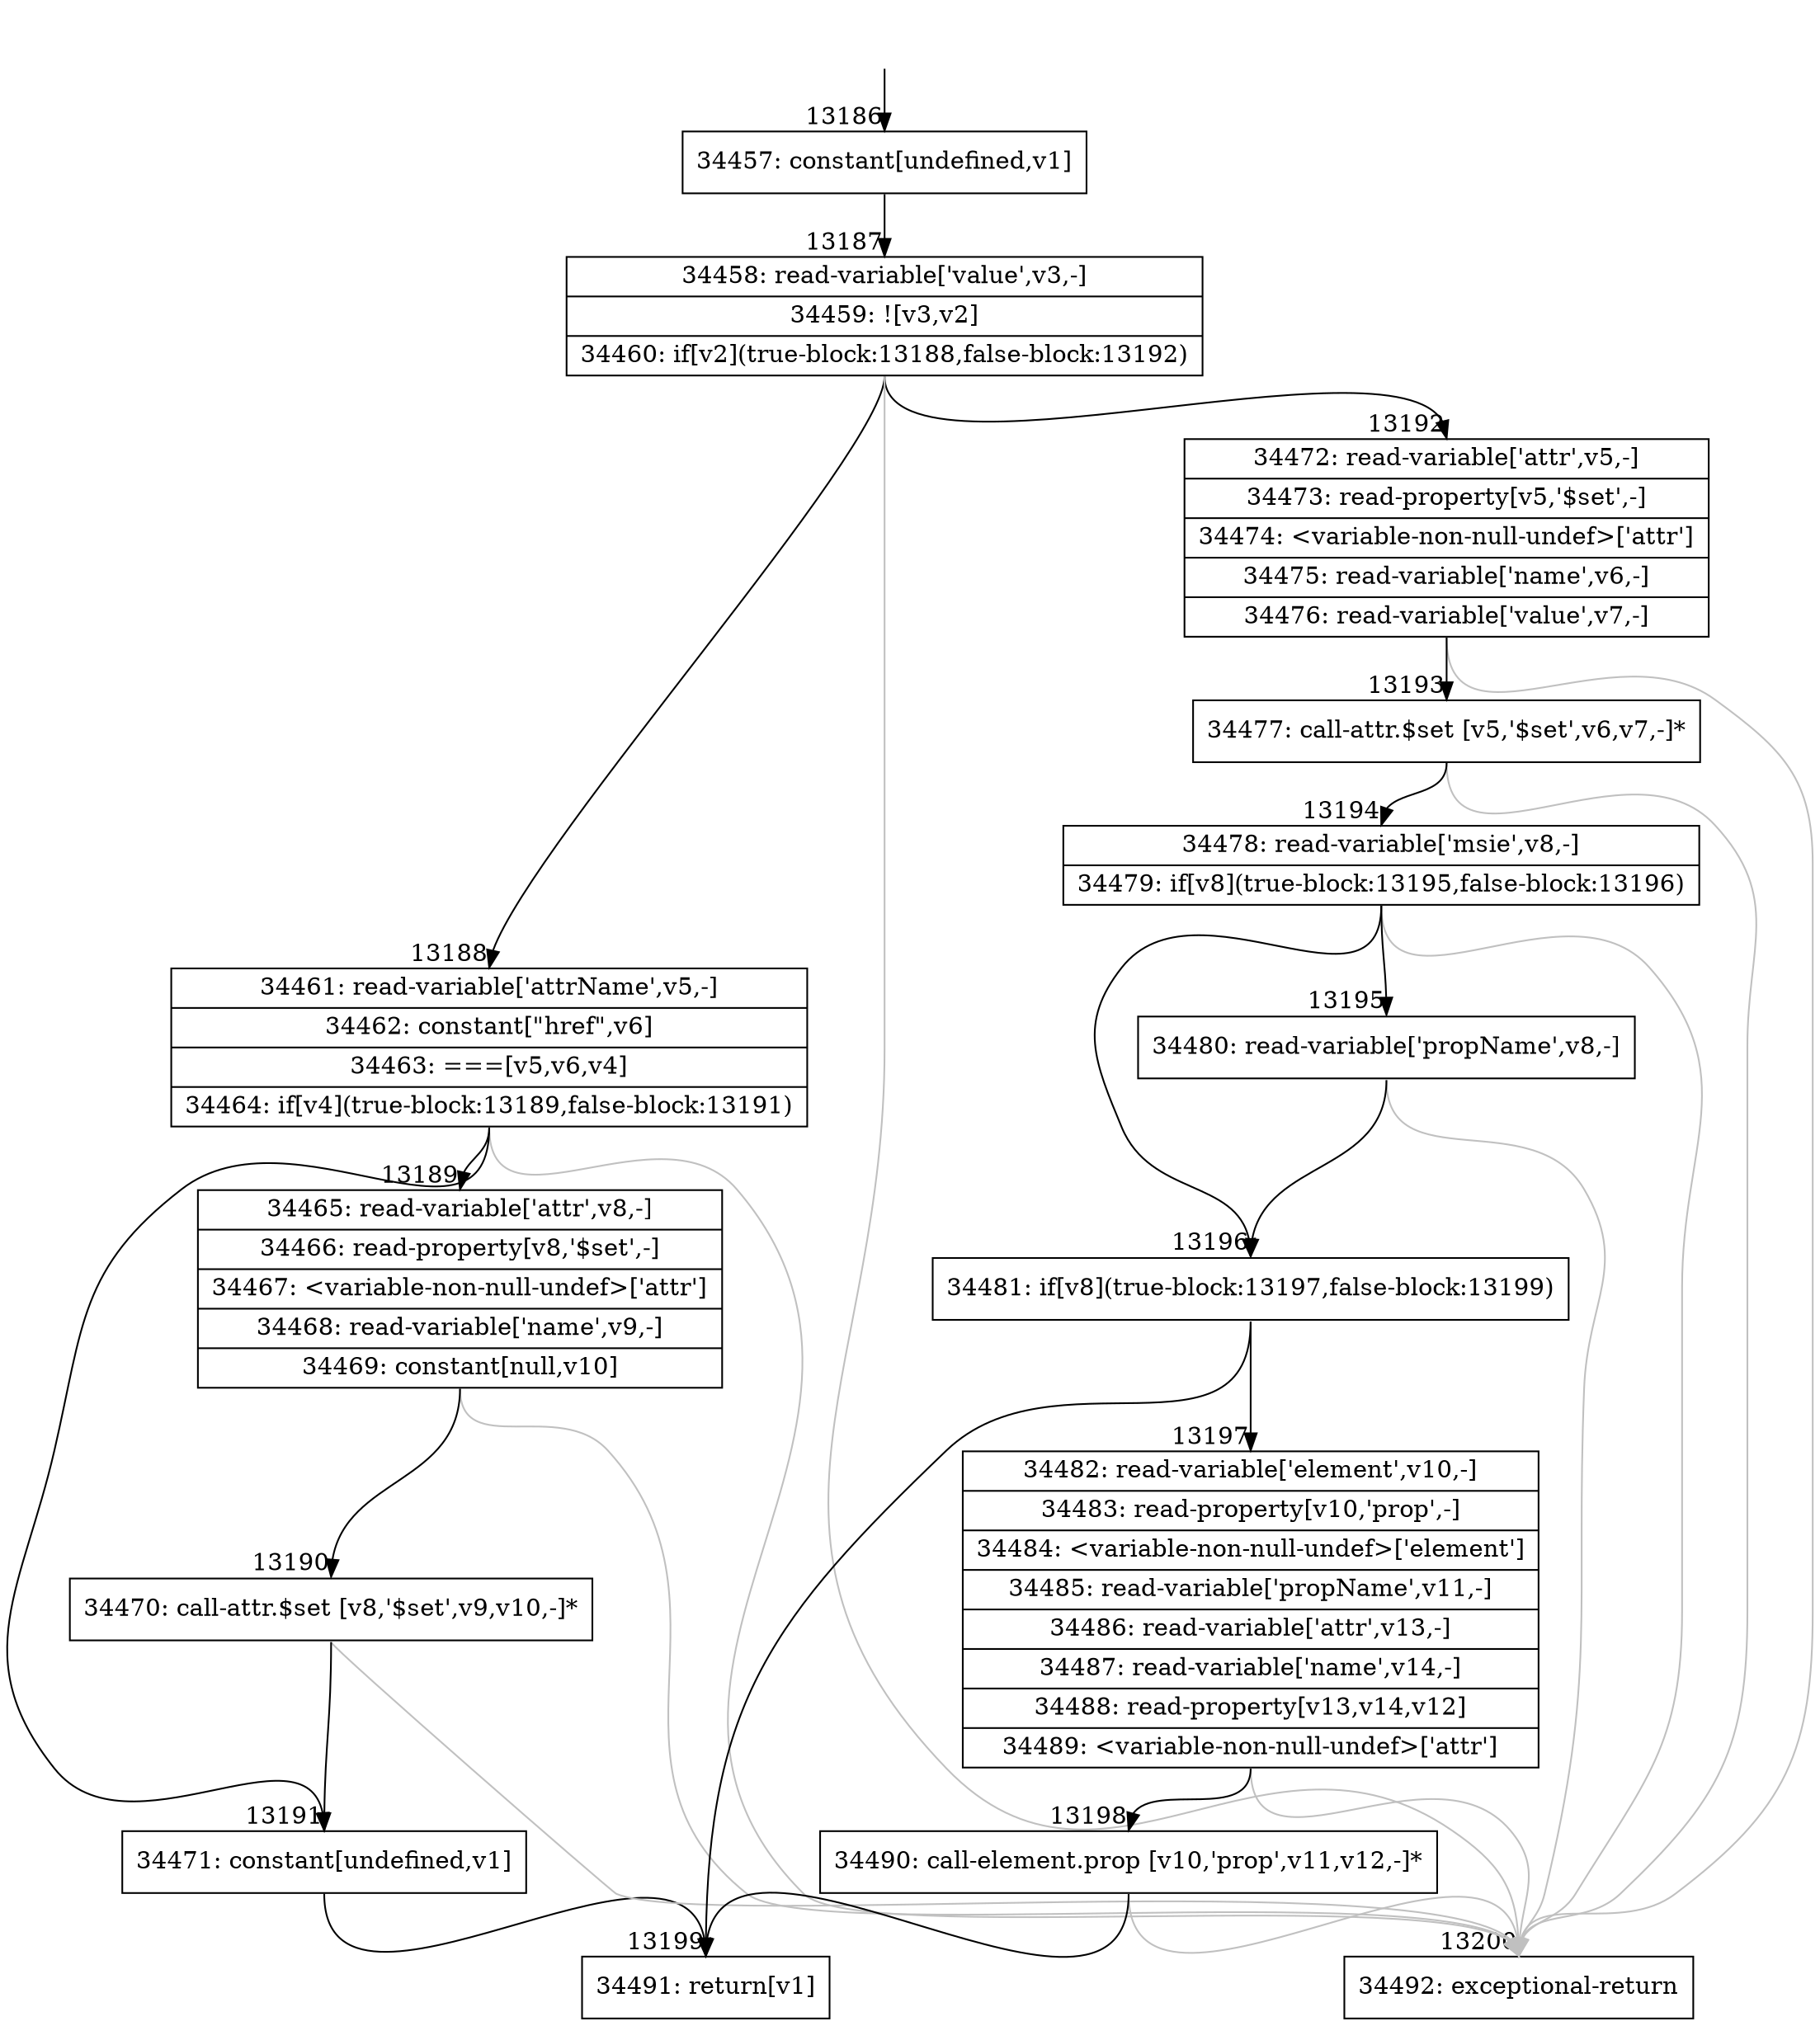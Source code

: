 digraph {
rankdir="TD"
BB_entry1021[shape=none,label=""];
BB_entry1021 -> BB13186 [tailport=s, headport=n, headlabel="    13186"]
BB13186 [shape=record label="{34457: constant[undefined,v1]}" ] 
BB13186 -> BB13187 [tailport=s, headport=n, headlabel="      13187"]
BB13187 [shape=record label="{34458: read-variable['value',v3,-]|34459: ![v3,v2]|34460: if[v2](true-block:13188,false-block:13192)}" ] 
BB13187 -> BB13188 [tailport=s, headport=n, headlabel="      13188"]
BB13187 -> BB13192 [tailport=s, headport=n, headlabel="      13192"]
BB13187 -> BB13200 [tailport=s, headport=n, color=gray, headlabel="      13200"]
BB13188 [shape=record label="{34461: read-variable['attrName',v5,-]|34462: constant[\"href\",v6]|34463: ===[v5,v6,v4]|34464: if[v4](true-block:13189,false-block:13191)}" ] 
BB13188 -> BB13189 [tailport=s, headport=n, headlabel="      13189"]
BB13188 -> BB13191 [tailport=s, headport=n, headlabel="      13191"]
BB13188 -> BB13200 [tailport=s, headport=n, color=gray]
BB13189 [shape=record label="{34465: read-variable['attr',v8,-]|34466: read-property[v8,'$set',-]|34467: \<variable-non-null-undef\>['attr']|34468: read-variable['name',v9,-]|34469: constant[null,v10]}" ] 
BB13189 -> BB13190 [tailport=s, headport=n, headlabel="      13190"]
BB13189 -> BB13200 [tailport=s, headport=n, color=gray]
BB13190 [shape=record label="{34470: call-attr.$set [v8,'$set',v9,v10,-]*}" ] 
BB13190 -> BB13191 [tailport=s, headport=n]
BB13190 -> BB13200 [tailport=s, headport=n, color=gray]
BB13191 [shape=record label="{34471: constant[undefined,v1]}" ] 
BB13191 -> BB13199 [tailport=s, headport=n, headlabel="      13199"]
BB13192 [shape=record label="{34472: read-variable['attr',v5,-]|34473: read-property[v5,'$set',-]|34474: \<variable-non-null-undef\>['attr']|34475: read-variable['name',v6,-]|34476: read-variable['value',v7,-]}" ] 
BB13192 -> BB13193 [tailport=s, headport=n, headlabel="      13193"]
BB13192 -> BB13200 [tailport=s, headport=n, color=gray]
BB13193 [shape=record label="{34477: call-attr.$set [v5,'$set',v6,v7,-]*}" ] 
BB13193 -> BB13194 [tailport=s, headport=n, headlabel="      13194"]
BB13193 -> BB13200 [tailport=s, headport=n, color=gray]
BB13194 [shape=record label="{34478: read-variable['msie',v8,-]|34479: if[v8](true-block:13195,false-block:13196)}" ] 
BB13194 -> BB13196 [tailport=s, headport=n, headlabel="      13196"]
BB13194 -> BB13195 [tailport=s, headport=n, headlabel="      13195"]
BB13194 -> BB13200 [tailport=s, headport=n, color=gray]
BB13195 [shape=record label="{34480: read-variable['propName',v8,-]}" ] 
BB13195 -> BB13196 [tailport=s, headport=n]
BB13195 -> BB13200 [tailport=s, headport=n, color=gray]
BB13196 [shape=record label="{34481: if[v8](true-block:13197,false-block:13199)}" ] 
BB13196 -> BB13197 [tailport=s, headport=n, headlabel="      13197"]
BB13196 -> BB13199 [tailport=s, headport=n]
BB13197 [shape=record label="{34482: read-variable['element',v10,-]|34483: read-property[v10,'prop',-]|34484: \<variable-non-null-undef\>['element']|34485: read-variable['propName',v11,-]|34486: read-variable['attr',v13,-]|34487: read-variable['name',v14,-]|34488: read-property[v13,v14,v12]|34489: \<variable-non-null-undef\>['attr']}" ] 
BB13197 -> BB13198 [tailport=s, headport=n, headlabel="      13198"]
BB13197 -> BB13200 [tailport=s, headport=n, color=gray]
BB13198 [shape=record label="{34490: call-element.prop [v10,'prop',v11,v12,-]*}" ] 
BB13198 -> BB13199 [tailport=s, headport=n]
BB13198 -> BB13200 [tailport=s, headport=n, color=gray]
BB13199 [shape=record label="{34491: return[v1]}" ] 
BB13200 [shape=record label="{34492: exceptional-return}" ] 
//#$~ 19851
}
